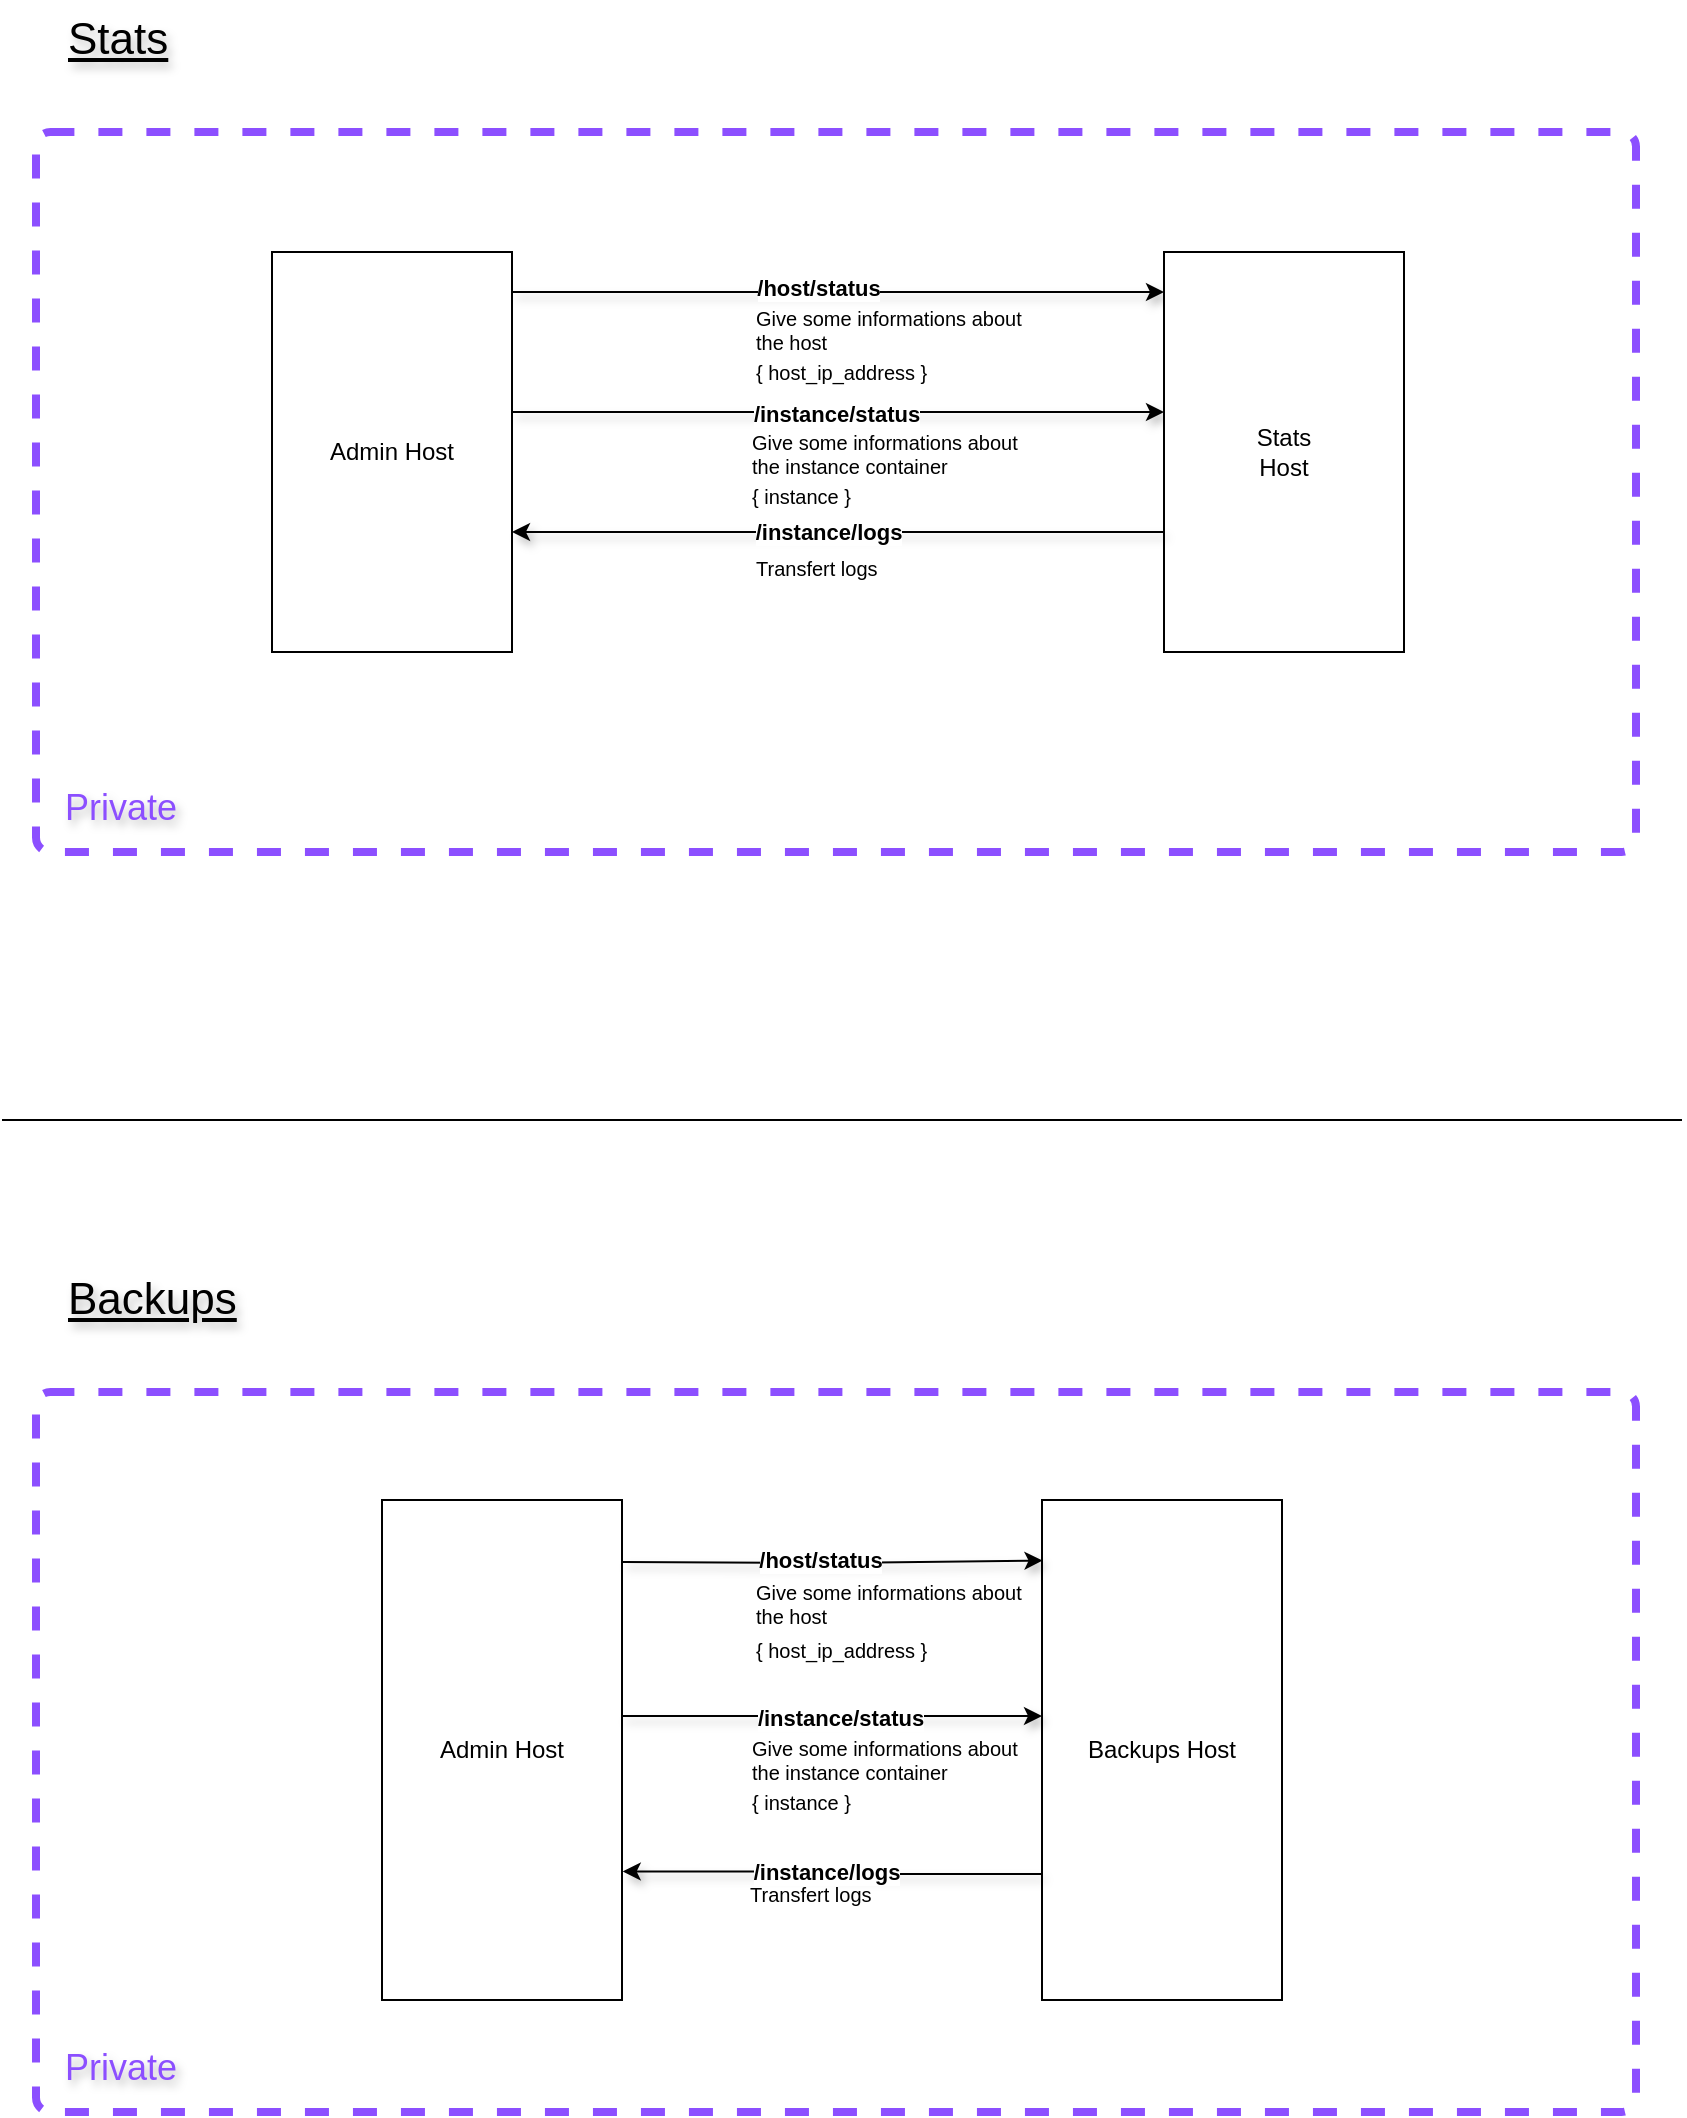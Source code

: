 <mxfile version="24.2.5" type="device">
  <diagram name="Admin" id="zxFufBINW5DzYveBnkqI">
    <mxGraphModel dx="2049" dy="432" grid="1" gridSize="10" guides="1" tooltips="1" connect="1" arrows="1" fold="1" page="1" pageScale="1" pageWidth="1354" pageHeight="762" math="0" shadow="0">
      <root>
        <mxCell id="0" />
        <mxCell id="1" parent="0" />
        <mxCell id="yAXcgGLpdITlc99WxAyp-29" value="" style="rounded=1;whiteSpace=wrap;html=1;fillColor=none;dashed=1;strokeWidth=4;strokeColor=#8C4FFF;arcSize=2;" vertex="1" parent="1">
          <mxGeometry x="277" y="1536" width="800" height="360" as="geometry" />
        </mxCell>
        <mxCell id="yAXcgGLpdITlc99WxAyp-1" value="" style="rounded=1;whiteSpace=wrap;html=1;fillColor=none;dashed=1;strokeWidth=4;strokeColor=#8C4FFF;arcSize=2;" vertex="1" parent="1">
          <mxGeometry x="277" y="906" width="800" height="360" as="geometry" />
        </mxCell>
        <mxCell id="yAXcgGLpdITlc99WxAyp-2" value="&lt;font style=&quot;font-size: 22px;&quot;&gt;&lt;u&gt;Stats&lt;/u&gt;&lt;/font&gt;" style="text;html=1;align=left;verticalAlign=middle;resizable=0;points=[];autosize=1;strokeColor=none;fillColor=none;textShadow=1;" vertex="1" parent="1">
          <mxGeometry x="291" y="840" width="70" height="40" as="geometry" />
        </mxCell>
        <mxCell id="yAXcgGLpdITlc99WxAyp-4" style="edgeStyle=orthogonalEdgeStyle;rounded=0;orthogonalLoop=1;jettySize=auto;html=1;exitX=1;exitY=0.25;exitDx=0;exitDy=0;entryX=0;entryY=0.25;entryDx=0;entryDy=0;shadow=1;textShadow=1;fontStyle=1" edge="1" parent="1">
          <mxGeometry relative="1" as="geometry">
            <mxPoint x="515" y="986" as="sourcePoint" />
            <mxPoint x="841" y="986" as="targetPoint" />
          </mxGeometry>
        </mxCell>
        <mxCell id="yAXcgGLpdITlc99WxAyp-5" value="&lt;b&gt;/host/status&lt;/b&gt;" style="edgeLabel;html=1;align=center;verticalAlign=middle;resizable=0;points=[];textShadow=0;" vertex="1" connectable="0" parent="yAXcgGLpdITlc99WxAyp-4">
          <mxGeometry x="-0.065" y="2" relative="1" as="geometry">
            <mxPoint as="offset" />
          </mxGeometry>
        </mxCell>
        <mxCell id="yAXcgGLpdITlc99WxAyp-6" style="edgeStyle=orthogonalEdgeStyle;rounded=0;orthogonalLoop=1;jettySize=auto;html=1;exitX=1;exitY=0.75;exitDx=0;exitDy=0;entryX=0;entryY=0.75;entryDx=0;entryDy=0;shadow=1;textShadow=1;fontStyle=1" edge="1" parent="1">
          <mxGeometry relative="1" as="geometry">
            <mxPoint x="515" y="1046.0" as="sourcePoint" />
            <mxPoint x="841" y="1046.0" as="targetPoint" />
          </mxGeometry>
        </mxCell>
        <mxCell id="yAXcgGLpdITlc99WxAyp-7" value="&lt;b&gt;/instance/status&lt;/b&gt;" style="edgeLabel;html=1;align=center;verticalAlign=middle;resizable=0;points=[];textShadow=0;" vertex="1" connectable="0" parent="yAXcgGLpdITlc99WxAyp-6">
          <mxGeometry x="-0.082" y="-1" relative="1" as="geometry">
            <mxPoint x="12" as="offset" />
          </mxGeometry>
        </mxCell>
        <mxCell id="yAXcgGLpdITlc99WxAyp-8" value="Admin Host" style="whiteSpace=wrap;html=1;" vertex="1" parent="1">
          <mxGeometry x="395" y="966" width="120" height="200" as="geometry" />
        </mxCell>
        <mxCell id="yAXcgGLpdITlc99WxAyp-9" value="Stats&lt;br&gt;Host" style="whiteSpace=wrap;html=1;" vertex="1" parent="1">
          <mxGeometry x="841" y="966" width="120" height="200" as="geometry" />
        </mxCell>
        <mxCell id="yAXcgGLpdITlc99WxAyp-10" value="&lt;font color=&quot;#8c4fff&quot; style=&quot;font-size: 18px;&quot;&gt;Private&lt;/font&gt;" style="text;html=1;align=center;verticalAlign=middle;resizable=0;points=[];autosize=1;strokeColor=none;fillColor=none;textShadow=1;" vertex="1" parent="1">
          <mxGeometry x="279" y="1224" width="80" height="40" as="geometry" />
        </mxCell>
        <mxCell id="yAXcgGLpdITlc99WxAyp-11" style="edgeStyle=orthogonalEdgeStyle;rounded=0;orthogonalLoop=1;jettySize=auto;html=1;exitX=1;exitY=0.75;exitDx=0;exitDy=0;entryX=0;entryY=0.75;entryDx=0;entryDy=0;shadow=1;textShadow=1;fontStyle=1;endArrow=none;endFill=0;startArrow=classic;startFill=1;" edge="1" parent="1">
          <mxGeometry relative="1" as="geometry">
            <mxPoint x="515" y="1106.0" as="sourcePoint" />
            <mxPoint x="841" y="1106.0" as="targetPoint" />
          </mxGeometry>
        </mxCell>
        <mxCell id="yAXcgGLpdITlc99WxAyp-12" value="&lt;b&gt;/instance/logs&lt;/b&gt;" style="edgeLabel;html=1;align=center;verticalAlign=middle;resizable=0;points=[];textShadow=0;" vertex="1" connectable="0" parent="yAXcgGLpdITlc99WxAyp-11">
          <mxGeometry x="-0.082" y="-1" relative="1" as="geometry">
            <mxPoint x="8" y="-1" as="offset" />
          </mxGeometry>
        </mxCell>
        <mxCell id="yAXcgGLpdITlc99WxAyp-13" value="&lt;font style=&quot;font-size: 10px;&quot;&gt;{ host_ip_address }&lt;/font&gt;" style="text;html=1;align=left;verticalAlign=middle;resizable=0;points=[];autosize=1;strokeColor=none;fillColor=none;fontSize=10;" vertex="1" parent="1">
          <mxGeometry x="635" y="1011" width="110" height="30" as="geometry" />
        </mxCell>
        <mxCell id="yAXcgGLpdITlc99WxAyp-14" value="&lt;font style=&quot;font-size: 10px;&quot;&gt;Give some informations about &lt;br&gt;the host&lt;/font&gt;" style="text;html=1;align=left;verticalAlign=middle;resizable=0;points=[];autosize=1;strokeColor=none;fillColor=none;fontSize=10;" vertex="1" parent="1">
          <mxGeometry x="635" y="985" width="160" height="40" as="geometry" />
        </mxCell>
        <mxCell id="yAXcgGLpdITlc99WxAyp-15" value="&lt;font style=&quot;font-size: 10px;&quot;&gt;{ instance }&lt;/font&gt;" style="text;html=1;align=left;verticalAlign=middle;resizable=0;points=[];autosize=1;strokeColor=none;fillColor=none;fontSize=10;" vertex="1" parent="1">
          <mxGeometry x="633" y="1073" width="70" height="30" as="geometry" />
        </mxCell>
        <mxCell id="yAXcgGLpdITlc99WxAyp-16" value="&lt;font style=&quot;font-size: 10px;&quot;&gt;Give some informations about &lt;br&gt;the instance container&lt;/font&gt;" style="text;html=1;align=left;verticalAlign=middle;resizable=0;points=[];autosize=1;strokeColor=none;fillColor=none;fontSize=10;" vertex="1" parent="1">
          <mxGeometry x="633" y="1047" width="160" height="40" as="geometry" />
        </mxCell>
        <mxCell id="yAXcgGLpdITlc99WxAyp-17" value="Transfert logs" style="text;html=1;align=left;verticalAlign=middle;resizable=0;points=[];autosize=1;strokeColor=none;fillColor=none;fontSize=10;" vertex="1" parent="1">
          <mxGeometry x="635" y="1109" width="80" height="30" as="geometry" />
        </mxCell>
        <mxCell id="yAXcgGLpdITlc99WxAyp-27" value="" style="endArrow=none;html=1;rounded=0;" edge="1" parent="1">
          <mxGeometry width="50" height="50" relative="1" as="geometry">
            <mxPoint x="260" y="1400" as="sourcePoint" />
            <mxPoint x="1100" y="1400" as="targetPoint" />
          </mxGeometry>
        </mxCell>
        <mxCell id="yAXcgGLpdITlc99WxAyp-28" value="&lt;font style=&quot;font-size: 22px;&quot;&gt;&lt;u&gt;Backups&lt;/u&gt;&lt;/font&gt;" style="text;html=1;align=left;verticalAlign=middle;resizable=0;points=[];autosize=1;strokeColor=none;fillColor=none;textShadow=1;" vertex="1" parent="1">
          <mxGeometry x="291" y="1470" width="110" height="40" as="geometry" />
        </mxCell>
        <mxCell id="yAXcgGLpdITlc99WxAyp-30" value="&lt;font color=&quot;#8c4fff&quot; style=&quot;font-size: 18px;&quot;&gt;Private&lt;/font&gt;" style="text;html=1;align=center;verticalAlign=middle;resizable=0;points=[];autosize=1;strokeColor=none;fillColor=none;textShadow=1;" vertex="1" parent="1">
          <mxGeometry x="279" y="1854" width="80" height="40" as="geometry" />
        </mxCell>
        <mxCell id="yAXcgGLpdITlc99WxAyp-31" value="Admin Host" style="whiteSpace=wrap;html=1;" vertex="1" parent="1">
          <mxGeometry x="450" y="1590" width="120" height="250" as="geometry" />
        </mxCell>
        <mxCell id="yAXcgGLpdITlc99WxAyp-32" value="Backups Host" style="whiteSpace=wrap;html=1;" vertex="1" parent="1">
          <mxGeometry x="780" y="1590" width="120" height="250" as="geometry" />
        </mxCell>
        <mxCell id="yAXcgGLpdITlc99WxAyp-33" style="edgeStyle=orthogonalEdgeStyle;rounded=0;orthogonalLoop=1;jettySize=auto;html=1;entryX=0.002;entryY=0.201;entryDx=0;entryDy=0;shadow=1;textShadow=1;fontStyle=1;exitX=1.003;exitY=0.204;exitDx=0;exitDy=0;exitPerimeter=0;entryPerimeter=0;" edge="1" parent="1">
          <mxGeometry relative="1" as="geometry">
            <mxPoint x="570.36" y="1621" as="sourcePoint" />
            <mxPoint x="780.24" y="1620.25" as="targetPoint" />
          </mxGeometry>
        </mxCell>
        <mxCell id="yAXcgGLpdITlc99WxAyp-34" value="&lt;b&gt;/host/status&lt;/b&gt;" style="edgeLabel;html=1;align=center;verticalAlign=middle;resizable=0;points=[];textShadow=0;" vertex="1" connectable="0" parent="yAXcgGLpdITlc99WxAyp-33">
          <mxGeometry x="-0.065" y="2" relative="1" as="geometry">
            <mxPoint as="offset" />
          </mxGeometry>
        </mxCell>
        <mxCell id="yAXcgGLpdITlc99WxAyp-35" style="edgeStyle=orthogonalEdgeStyle;rounded=0;orthogonalLoop=1;jettySize=auto;html=1;exitX=1;exitY=0.5;exitDx=0;exitDy=0;shadow=1;textShadow=1;fontStyle=1" edge="1" parent="1">
          <mxGeometry relative="1" as="geometry">
            <mxPoint x="570" y="1698" as="sourcePoint" />
            <mxPoint x="780" y="1698" as="targetPoint" />
          </mxGeometry>
        </mxCell>
        <mxCell id="yAXcgGLpdITlc99WxAyp-36" value="&lt;b&gt;/instance/status&lt;/b&gt;" style="edgeLabel;html=1;align=center;verticalAlign=middle;resizable=0;points=[];textShadow=0;" vertex="1" connectable="0" parent="yAXcgGLpdITlc99WxAyp-35">
          <mxGeometry x="-0.082" y="-1" relative="1" as="geometry">
            <mxPoint x="12" as="offset" />
          </mxGeometry>
        </mxCell>
        <mxCell id="yAXcgGLpdITlc99WxAyp-37" style="edgeStyle=orthogonalEdgeStyle;rounded=0;orthogonalLoop=1;jettySize=auto;html=1;exitX=1.003;exitY=0.811;exitDx=0;exitDy=0;entryX=0;entryY=0.816;entryDx=0;entryDy=0;shadow=1;textShadow=1;fontStyle=1;endArrow=none;endFill=0;startArrow=classic;startFill=1;exitPerimeter=0;entryPerimeter=0;" edge="1" parent="1">
          <mxGeometry relative="1" as="geometry">
            <mxPoint x="570.36" y="1775.75" as="sourcePoint" />
            <mxPoint x="780" y="1777" as="targetPoint" />
            <Array as="points">
              <mxPoint x="676" y="1776" />
              <mxPoint x="676" y="1777" />
            </Array>
          </mxGeometry>
        </mxCell>
        <mxCell id="yAXcgGLpdITlc99WxAyp-38" value="&lt;b&gt;/instance/logs&lt;/b&gt;" style="edgeLabel;html=1;align=center;verticalAlign=middle;resizable=0;points=[];textShadow=0;" vertex="1" connectable="0" parent="yAXcgGLpdITlc99WxAyp-37">
          <mxGeometry x="-0.082" y="-1" relative="1" as="geometry">
            <mxPoint x="4" y="-1" as="offset" />
          </mxGeometry>
        </mxCell>
        <mxCell id="yAXcgGLpdITlc99WxAyp-39" value="&lt;font style=&quot;font-size: 10px;&quot;&gt;{ host_ip_address }&lt;/font&gt;" style="text;html=1;align=left;verticalAlign=middle;resizable=0;points=[];autosize=1;strokeColor=none;fillColor=none;fontSize=10;" vertex="1" parent="1">
          <mxGeometry x="635" y="1650" width="110" height="30" as="geometry" />
        </mxCell>
        <mxCell id="yAXcgGLpdITlc99WxAyp-40" value="&lt;font style=&quot;font-size: 10px;&quot;&gt;Give some informations about &lt;br&gt;the host&lt;/font&gt;" style="text;html=1;align=left;verticalAlign=middle;resizable=0;points=[];autosize=1;strokeColor=none;fillColor=none;fontSize=10;" vertex="1" parent="1">
          <mxGeometry x="635" y="1622" width="160" height="40" as="geometry" />
        </mxCell>
        <mxCell id="yAXcgGLpdITlc99WxAyp-41" value="&lt;font style=&quot;font-size: 10px;&quot;&gt;{ instance }&lt;/font&gt;" style="text;html=1;align=left;verticalAlign=middle;resizable=0;points=[];autosize=1;strokeColor=none;fillColor=none;fontSize=10;" vertex="1" parent="1">
          <mxGeometry x="633" y="1726" width="70" height="30" as="geometry" />
        </mxCell>
        <mxCell id="yAXcgGLpdITlc99WxAyp-42" value="&lt;font style=&quot;font-size: 10px;&quot;&gt;Give some informations about &lt;br&gt;the instance container&lt;/font&gt;" style="text;html=1;align=left;verticalAlign=middle;resizable=0;points=[];autosize=1;strokeColor=none;fillColor=none;fontSize=10;" vertex="1" parent="1">
          <mxGeometry x="633" y="1700" width="160" height="40" as="geometry" />
        </mxCell>
        <mxCell id="yAXcgGLpdITlc99WxAyp-43" value="Transfert logs" style="text;html=1;align=left;verticalAlign=middle;resizable=0;points=[];autosize=1;strokeColor=none;fillColor=none;fontSize=10;" vertex="1" parent="1">
          <mxGeometry x="632" y="1772" width="80" height="30" as="geometry" />
        </mxCell>
      </root>
    </mxGraphModel>
  </diagram>
</mxfile>
